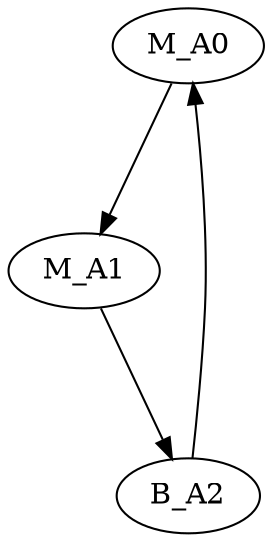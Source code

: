 digraph G {
name="16u_alternate"
graph [rankdir   = TB, nodesep           = 0.6, mindist     = 1.0, ranksep = 1.0, overlap = false]
node [cpu="0", pattern=PatLoop, patentry=0, patexit=0,  style     = "filled", fillcolor = "white", color = "black"];
edge [type="defdst"];

// par contains MPS protocol: MAC address (6) + index (1) + flag (1)
// where flag (1=OK, 2=NOK, 3=TEST)
M_A0 [type="tmsg",  patentry=1, toffs=0,        fid=1, gid=4043, evtno=4043, sid="0", bpid="0", par="0xffffffffffff0001"];
M_A1 [type="tmsg",              toffs=50000,    fid=1, gid=4043, evtno=4043, sid="0", bpid="0", par="0xffffffffffff0101"];
B_A2 [type="block", patexit=1,  tperiod=400000, qlo="true"];

M_A0 -> M_A1 -> B_A2 -> M_A0;
}
